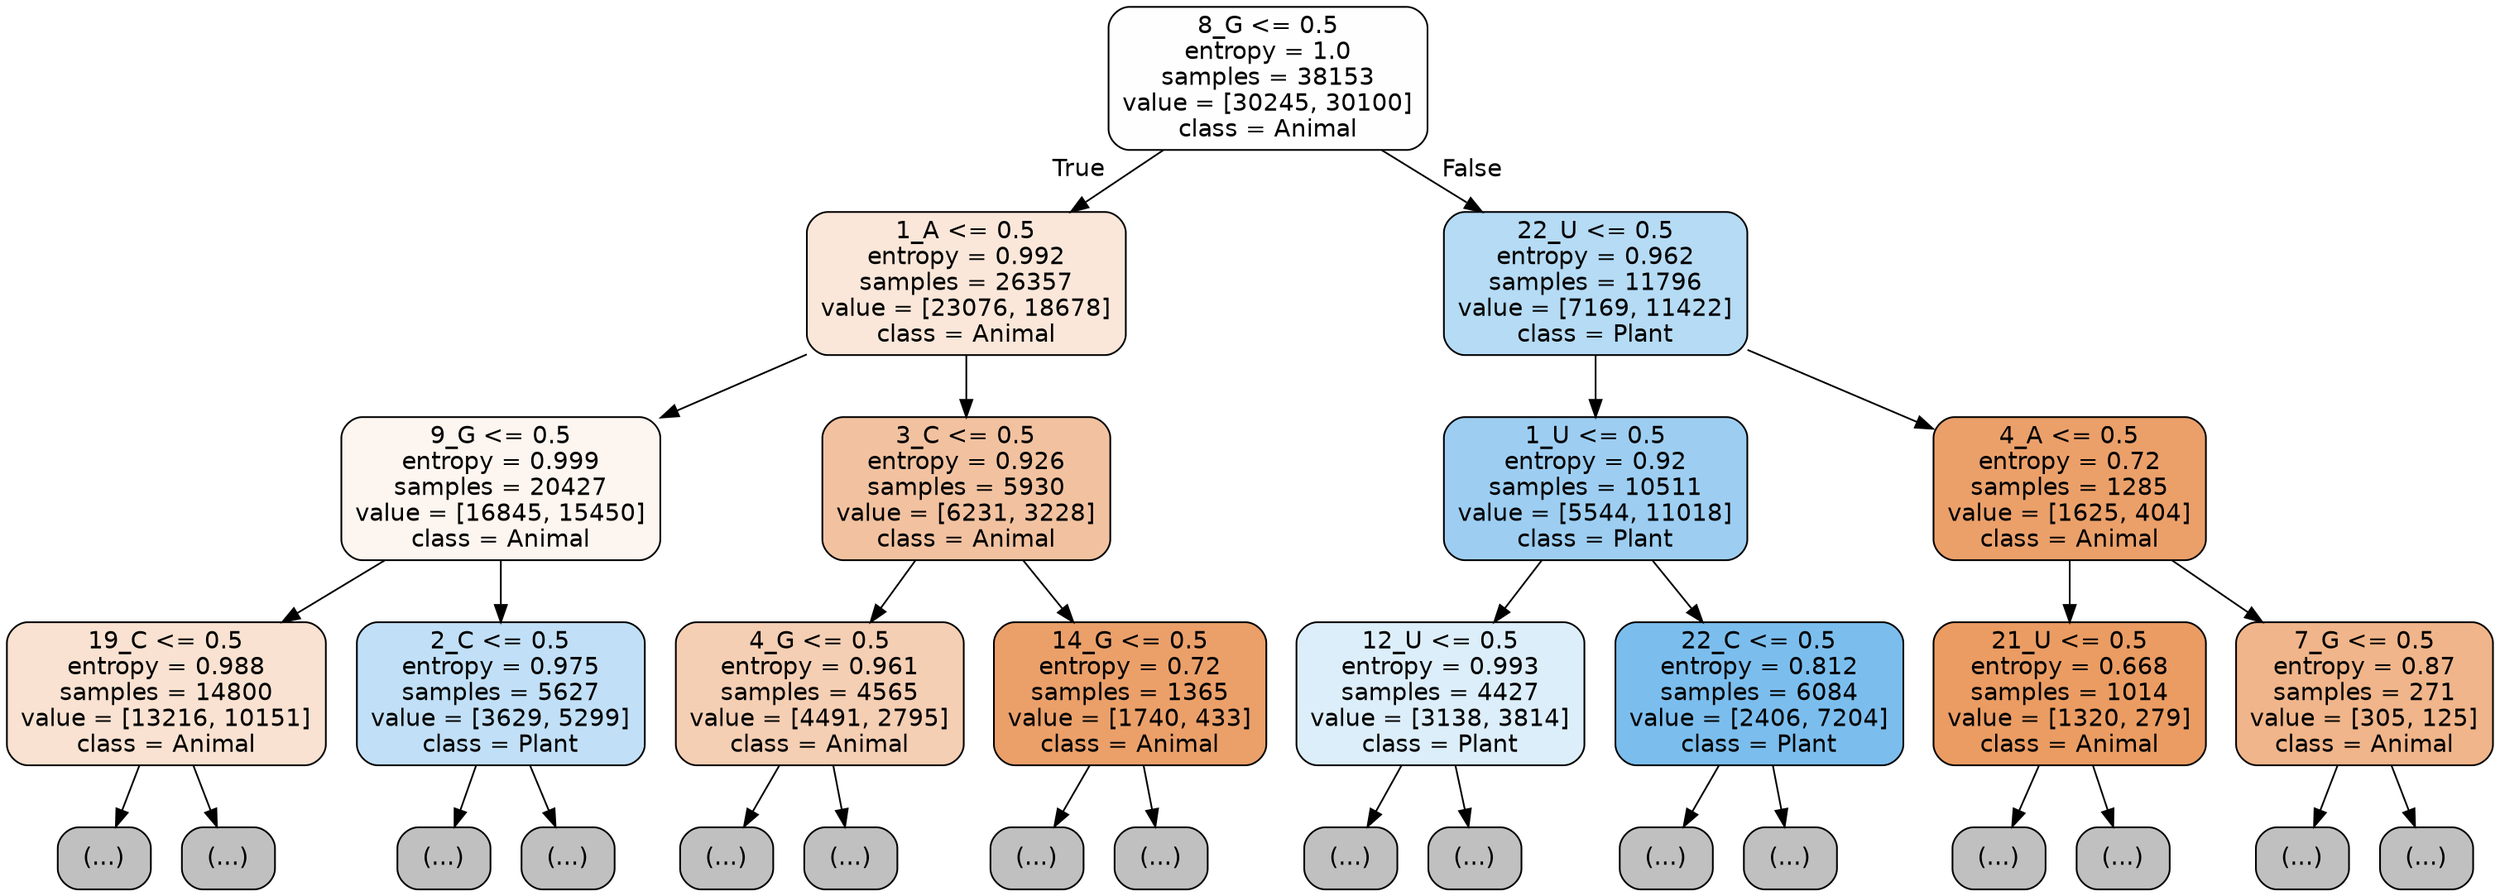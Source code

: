 digraph Tree {
node [shape=box, style="filled, rounded", color="black", fontname="helvetica"] ;
edge [fontname="helvetica"] ;
0 [label="8_G <= 0.5\nentropy = 1.0\nsamples = 38153\nvalue = [30245, 30100]\nclass = Animal", fillcolor="#fffefe"] ;
1 [label="1_A <= 0.5\nentropy = 0.992\nsamples = 26357\nvalue = [23076, 18678]\nclass = Animal", fillcolor="#fae7d9"] ;
0 -> 1 [labeldistance=2.5, labelangle=45, headlabel="True"] ;
2 [label="9_G <= 0.5\nentropy = 0.999\nsamples = 20427\nvalue = [16845, 15450]\nclass = Animal", fillcolor="#fdf5ef"] ;
1 -> 2 ;
3 [label="19_C <= 0.5\nentropy = 0.988\nsamples = 14800\nvalue = [13216, 10151]\nclass = Animal", fillcolor="#f9e2d1"] ;
2 -> 3 ;
4 [label="(...)", fillcolor="#C0C0C0"] ;
3 -> 4 ;
5125 [label="(...)", fillcolor="#C0C0C0"] ;
3 -> 5125 ;
6918 [label="2_C <= 0.5\nentropy = 0.975\nsamples = 5627\nvalue = [3629, 5299]\nclass = Plant", fillcolor="#c1e0f7"] ;
2 -> 6918 ;
6919 [label="(...)", fillcolor="#C0C0C0"] ;
6918 -> 6919 ;
8840 [label="(...)", fillcolor="#C0C0C0"] ;
6918 -> 8840 ;
9381 [label="3_C <= 0.5\nentropy = 0.926\nsamples = 5930\nvalue = [6231, 3228]\nclass = Animal", fillcolor="#f2c2a0"] ;
1 -> 9381 ;
9382 [label="4_G <= 0.5\nentropy = 0.961\nsamples = 4565\nvalue = [4491, 2795]\nclass = Animal", fillcolor="#f5cfb4"] ;
9381 -> 9382 ;
9383 [label="(...)", fillcolor="#C0C0C0"] ;
9382 -> 9383 ;
11008 [label="(...)", fillcolor="#C0C0C0"] ;
9382 -> 11008 ;
11749 [label="14_G <= 0.5\nentropy = 0.72\nsamples = 1365\nvalue = [1740, 433]\nclass = Animal", fillcolor="#eba06a"] ;
9381 -> 11749 ;
11750 [label="(...)", fillcolor="#C0C0C0"] ;
11749 -> 11750 ;
12199 [label="(...)", fillcolor="#C0C0C0"] ;
11749 -> 12199 ;
12360 [label="22_U <= 0.5\nentropy = 0.962\nsamples = 11796\nvalue = [7169, 11422]\nclass = Plant", fillcolor="#b5dbf5"] ;
0 -> 12360 [labeldistance=2.5, labelangle=-45, headlabel="False"] ;
12361 [label="1_U <= 0.5\nentropy = 0.92\nsamples = 10511\nvalue = [5544, 11018]\nclass = Plant", fillcolor="#9dcef2"] ;
12360 -> 12361 ;
12362 [label="12_U <= 0.5\nentropy = 0.993\nsamples = 4427\nvalue = [3138, 3814]\nclass = Plant", fillcolor="#dceefa"] ;
12361 -> 12362 ;
12363 [label="(...)", fillcolor="#C0C0C0"] ;
12362 -> 12363 ;
14070 [label="(...)", fillcolor="#C0C0C0"] ;
12362 -> 14070 ;
14671 [label="22_C <= 0.5\nentropy = 0.812\nsamples = 6084\nvalue = [2406, 7204]\nclass = Plant", fillcolor="#7bbeee"] ;
12361 -> 14671 ;
14672 [label="(...)", fillcolor="#C0C0C0"] ;
14671 -> 14672 ;
16091 [label="(...)", fillcolor="#C0C0C0"] ;
14671 -> 16091 ;
16326 [label="4_A <= 0.5\nentropy = 0.72\nsamples = 1285\nvalue = [1625, 404]\nclass = Animal", fillcolor="#eba06a"] ;
12360 -> 16326 ;
16327 [label="21_U <= 0.5\nentropy = 0.668\nsamples = 1014\nvalue = [1320, 279]\nclass = Animal", fillcolor="#ea9c63"] ;
16326 -> 16327 ;
16328 [label="(...)", fillcolor="#C0C0C0"] ;
16327 -> 16328 ;
16625 [label="(...)", fillcolor="#C0C0C0"] ;
16327 -> 16625 ;
16702 [label="7_G <= 0.5\nentropy = 0.87\nsamples = 271\nvalue = [305, 125]\nclass = Animal", fillcolor="#f0b58a"] ;
16326 -> 16702 ;
16703 [label="(...)", fillcolor="#C0C0C0"] ;
16702 -> 16703 ;
16802 [label="(...)", fillcolor="#C0C0C0"] ;
16702 -> 16802 ;
}